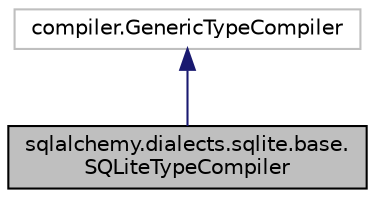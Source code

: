 digraph "sqlalchemy.dialects.sqlite.base.SQLiteTypeCompiler"
{
 // LATEX_PDF_SIZE
  edge [fontname="Helvetica",fontsize="10",labelfontname="Helvetica",labelfontsize="10"];
  node [fontname="Helvetica",fontsize="10",shape=record];
  Node1 [label="sqlalchemy.dialects.sqlite.base.\lSQLiteTypeCompiler",height=0.2,width=0.4,color="black", fillcolor="grey75", style="filled", fontcolor="black",tooltip=" "];
  Node2 -> Node1 [dir="back",color="midnightblue",fontsize="10",style="solid",fontname="Helvetica"];
  Node2 [label="compiler.GenericTypeCompiler",height=0.2,width=0.4,color="grey75", fillcolor="white", style="filled",tooltip=" "];
}
